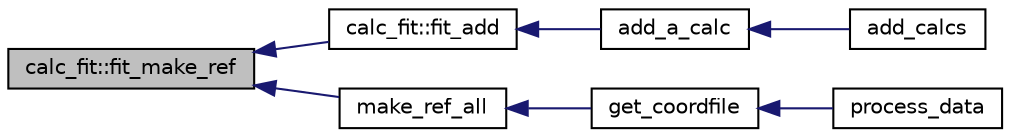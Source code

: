 digraph "calc_fit::fit_make_ref"
{
  edge [fontname="Helvetica",fontsize="10",labelfontname="Helvetica",labelfontsize="10"];
  node [fontname="Helvetica",fontsize="10",shape=record];
  rankdir="LR";
  Node1 [label="calc_fit::fit_make_ref",height=0.2,width=0.4,color="black", fillcolor="grey75", style="filled" fontcolor="black"];
  Node1 -> Node2 [dir="back",color="midnightblue",fontsize="10",style="solid"];
  Node2 [label="calc_fit::fit_add",height=0.2,width=0.4,color="black", fillcolor="white", style="filled",URL="$classcalc__fit.html#a03132293af132901c3309c2095bc97a5"];
  Node2 -> Node3 [dir="back",color="midnightblue",fontsize="10",style="solid"];
  Node3 [label="add_a_calc",height=0.2,width=0.4,color="black", fillcolor="white", style="filled",URL="$qcalc_8f90.html#acb44d1dc6dd86deefc875c180bc5703e"];
  Node3 -> Node4 [dir="back",color="midnightblue",fontsize="10",style="solid"];
  Node4 [label="add_calcs",height=0.2,width=0.4,color="black", fillcolor="white", style="filled",URL="$qcalc_8f90.html#acaadc7e7a89c09e2f5d003ad5dca1672"];
  Node1 -> Node5 [dir="back",color="midnightblue",fontsize="10",style="solid"];
  Node5 [label="make_ref_all",height=0.2,width=0.4,color="black", fillcolor="white", style="filled",URL="$qcalc_8f90.html#a804c759c2b0626d4cc6a056e0e1fdb4b"];
  Node5 -> Node6 [dir="back",color="midnightblue",fontsize="10",style="solid"];
  Node6 [label="get_coordfile",height=0.2,width=0.4,color="black", fillcolor="white", style="filled",URL="$qcalc_8f90.html#a1d82cd2a089e1e0ca370862a88297fad"];
  Node6 -> Node7 [dir="back",color="midnightblue",fontsize="10",style="solid"];
  Node7 [label="process_data",height=0.2,width=0.4,color="black", fillcolor="white", style="filled",URL="$qcalc_8f90.html#a7d2d447954fb385bdca4f228de92b1eb"];
}
